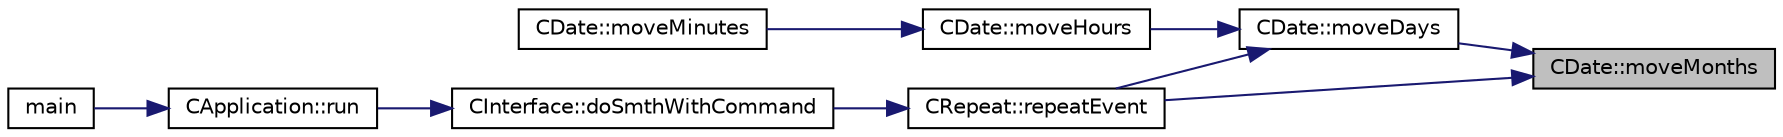 digraph "CDate::moveMonths"
{
 // LATEX_PDF_SIZE
  edge [fontname="Helvetica",fontsize="10",labelfontname="Helvetica",labelfontsize="10"];
  node [fontname="Helvetica",fontsize="10",shape=record];
  rankdir="RL";
  Node1 [label="CDate::moveMonths",height=0.2,width=0.4,color="black", fillcolor="grey75", style="filled", fontcolor="black",tooltip=" "];
  Node1 -> Node2 [dir="back",color="midnightblue",fontsize="10",style="solid",fontname="Helvetica"];
  Node2 [label="CDate::moveDays",height=0.2,width=0.4,color="black", fillcolor="white", style="filled",URL="$classCDate.html#ac2aa92ab49a1596140726ade42b6060c",tooltip=" "];
  Node2 -> Node3 [dir="back",color="midnightblue",fontsize="10",style="solid",fontname="Helvetica"];
  Node3 [label="CDate::moveHours",height=0.2,width=0.4,color="black", fillcolor="white", style="filled",URL="$classCDate.html#a3fd9e2db90fe2377f6ee0b20b4e88aef",tooltip=" "];
  Node3 -> Node4 [dir="back",color="midnightblue",fontsize="10",style="solid",fontname="Helvetica"];
  Node4 [label="CDate::moveMinutes",height=0.2,width=0.4,color="black", fillcolor="white", style="filled",URL="$classCDate.html#a81aa02bd8b97e47baf19194019bd2e43",tooltip=" "];
  Node2 -> Node5 [dir="back",color="midnightblue",fontsize="10",style="solid",fontname="Helvetica"];
  Node5 [label="CRepeat::repeatEvent",height=0.2,width=0.4,color="black", fillcolor="white", style="filled",URL="$classCRepeat.html#a6bfe547c5e84d11386d48983867cdf74",tooltip=" "];
  Node5 -> Node6 [dir="back",color="midnightblue",fontsize="10",style="solid",fontname="Helvetica"];
  Node6 [label="CInterface::doSmthWithCommand",height=0.2,width=0.4,color="black", fillcolor="white", style="filled",URL="$classCInterface.html#a2d740d4e6053226bb94ffd7e0b3f8d2f",tooltip=" "];
  Node6 -> Node7 [dir="back",color="midnightblue",fontsize="10",style="solid",fontname="Helvetica"];
  Node7 [label="CApplication::run",height=0.2,width=0.4,color="black", fillcolor="white", style="filled",URL="$classCApplication.html#aeb7ff3128e0c684d3d7b3f48079a04ef",tooltip=" "];
  Node7 -> Node8 [dir="back",color="midnightblue",fontsize="10",style="solid",fontname="Helvetica"];
  Node8 [label="main",height=0.2,width=0.4,color="black", fillcolor="white", style="filled",URL="$main_8cpp.html#ae66f6b31b5ad750f1fe042a706a4e3d4",tooltip=" "];
  Node1 -> Node5 [dir="back",color="midnightblue",fontsize="10",style="solid",fontname="Helvetica"];
}
